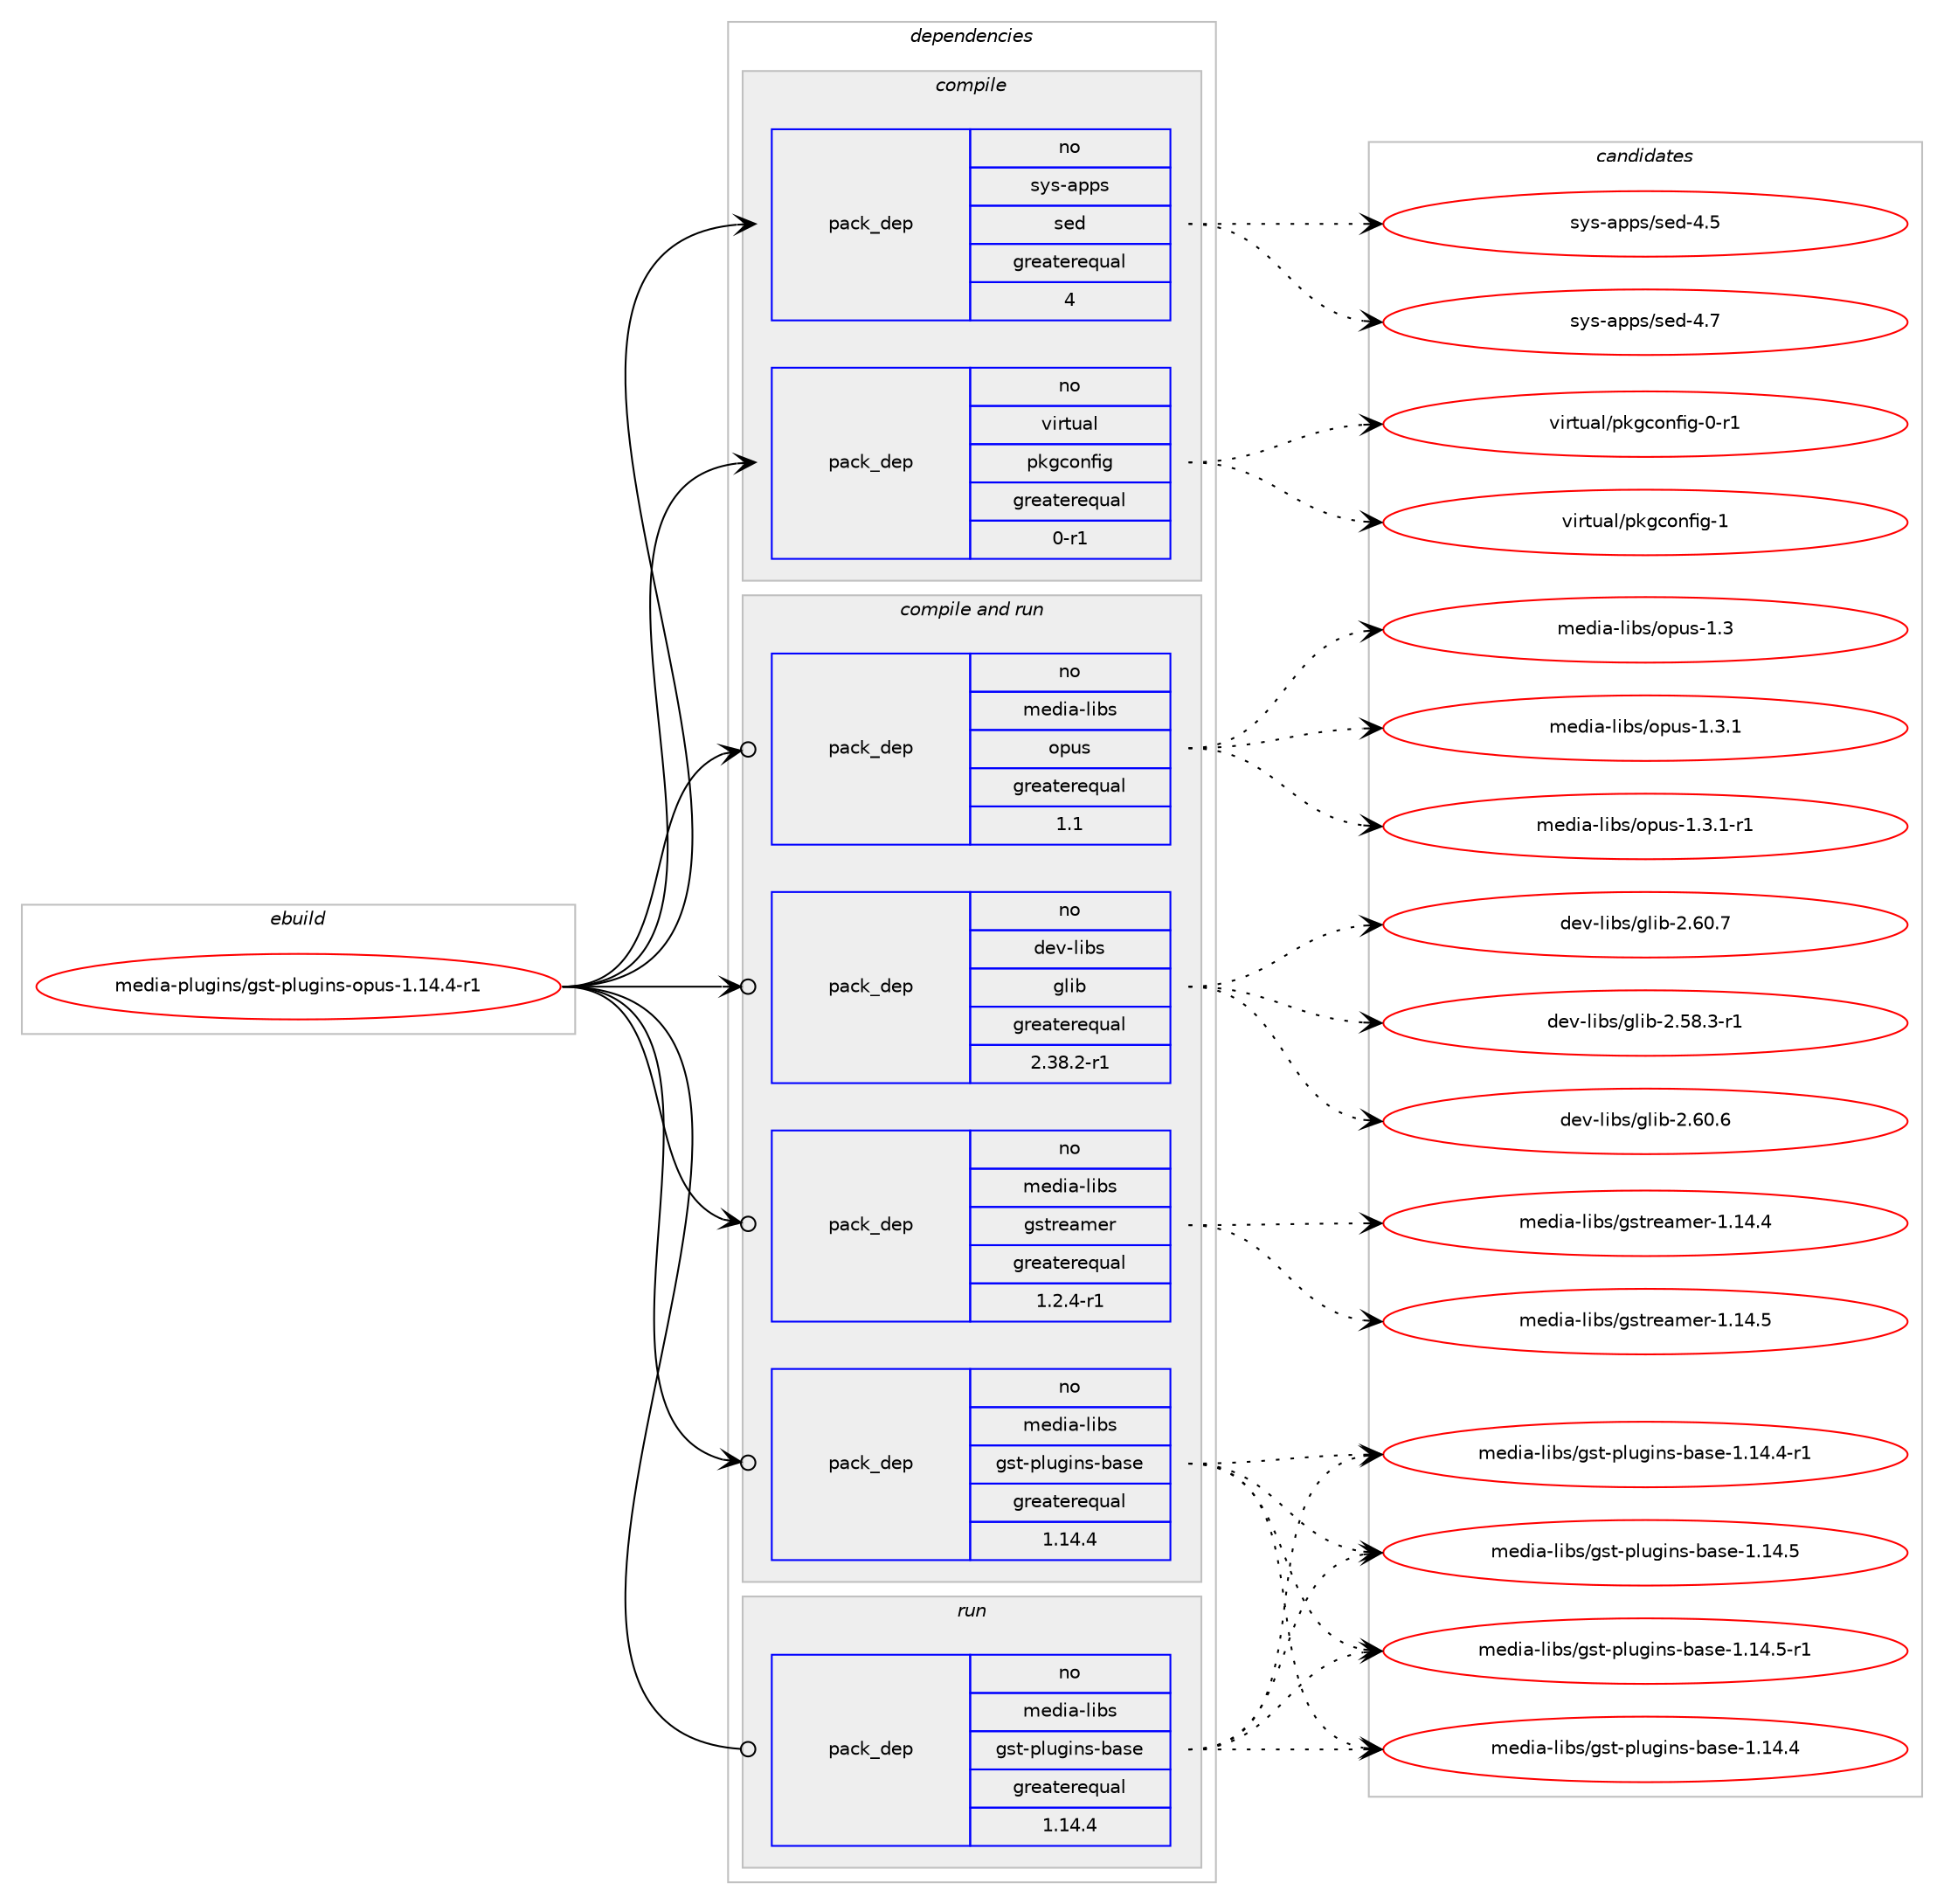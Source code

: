 digraph prolog {

# *************
# Graph options
# *************

newrank=true;
concentrate=true;
compound=true;
graph [rankdir=LR,fontname=Helvetica,fontsize=10,ranksep=1.5];#, ranksep=2.5, nodesep=0.2];
edge  [arrowhead=vee];
node  [fontname=Helvetica,fontsize=10];

# **********
# The ebuild
# **********

subgraph cluster_leftcol {
color=gray;
rank=same;
label=<<i>ebuild</i>>;
id [label="media-plugins/gst-plugins-opus-1.14.4-r1", color=red, width=4, href="../media-plugins/gst-plugins-opus-1.14.4-r1.svg"];
}

# ****************
# The dependencies
# ****************

subgraph cluster_midcol {
color=gray;
label=<<i>dependencies</i>>;
subgraph cluster_compile {
fillcolor="#eeeeee";
style=filled;
label=<<i>compile</i>>;
subgraph pack586617 {
dependency793663 [label=<<TABLE BORDER="0" CELLBORDER="1" CELLSPACING="0" CELLPADDING="4" WIDTH="220"><TR><TD ROWSPAN="6" CELLPADDING="30">pack_dep</TD></TR><TR><TD WIDTH="110">no</TD></TR><TR><TD>sys-apps</TD></TR><TR><TD>sed</TD></TR><TR><TD>greaterequal</TD></TR><TR><TD>4</TD></TR></TABLE>>, shape=none, color=blue];
}
id:e -> dependency793663:w [weight=20,style="solid",arrowhead="vee"];
subgraph pack586618 {
dependency793664 [label=<<TABLE BORDER="0" CELLBORDER="1" CELLSPACING="0" CELLPADDING="4" WIDTH="220"><TR><TD ROWSPAN="6" CELLPADDING="30">pack_dep</TD></TR><TR><TD WIDTH="110">no</TD></TR><TR><TD>virtual</TD></TR><TR><TD>pkgconfig</TD></TR><TR><TD>greaterequal</TD></TR><TR><TD>0-r1</TD></TR></TABLE>>, shape=none, color=blue];
}
id:e -> dependency793664:w [weight=20,style="solid",arrowhead="vee"];
}
subgraph cluster_compileandrun {
fillcolor="#eeeeee";
style=filled;
label=<<i>compile and run</i>>;
subgraph pack586619 {
dependency793665 [label=<<TABLE BORDER="0" CELLBORDER="1" CELLSPACING="0" CELLPADDING="4" WIDTH="220"><TR><TD ROWSPAN="6" CELLPADDING="30">pack_dep</TD></TR><TR><TD WIDTH="110">no</TD></TR><TR><TD>dev-libs</TD></TR><TR><TD>glib</TD></TR><TR><TD>greaterequal</TD></TR><TR><TD>2.38.2-r1</TD></TR></TABLE>>, shape=none, color=blue];
}
id:e -> dependency793665:w [weight=20,style="solid",arrowhead="odotvee"];
subgraph pack586620 {
dependency793666 [label=<<TABLE BORDER="0" CELLBORDER="1" CELLSPACING="0" CELLPADDING="4" WIDTH="220"><TR><TD ROWSPAN="6" CELLPADDING="30">pack_dep</TD></TR><TR><TD WIDTH="110">no</TD></TR><TR><TD>media-libs</TD></TR><TR><TD>gst-plugins-base</TD></TR><TR><TD>greaterequal</TD></TR><TR><TD>1.14.4</TD></TR></TABLE>>, shape=none, color=blue];
}
id:e -> dependency793666:w [weight=20,style="solid",arrowhead="odotvee"];
subgraph pack586621 {
dependency793667 [label=<<TABLE BORDER="0" CELLBORDER="1" CELLSPACING="0" CELLPADDING="4" WIDTH="220"><TR><TD ROWSPAN="6" CELLPADDING="30">pack_dep</TD></TR><TR><TD WIDTH="110">no</TD></TR><TR><TD>media-libs</TD></TR><TR><TD>gstreamer</TD></TR><TR><TD>greaterequal</TD></TR><TR><TD>1.2.4-r1</TD></TR></TABLE>>, shape=none, color=blue];
}
id:e -> dependency793667:w [weight=20,style="solid",arrowhead="odotvee"];
subgraph pack586622 {
dependency793668 [label=<<TABLE BORDER="0" CELLBORDER="1" CELLSPACING="0" CELLPADDING="4" WIDTH="220"><TR><TD ROWSPAN="6" CELLPADDING="30">pack_dep</TD></TR><TR><TD WIDTH="110">no</TD></TR><TR><TD>media-libs</TD></TR><TR><TD>opus</TD></TR><TR><TD>greaterequal</TD></TR><TR><TD>1.1</TD></TR></TABLE>>, shape=none, color=blue];
}
id:e -> dependency793668:w [weight=20,style="solid",arrowhead="odotvee"];
}
subgraph cluster_run {
fillcolor="#eeeeee";
style=filled;
label=<<i>run</i>>;
subgraph pack586623 {
dependency793669 [label=<<TABLE BORDER="0" CELLBORDER="1" CELLSPACING="0" CELLPADDING="4" WIDTH="220"><TR><TD ROWSPAN="6" CELLPADDING="30">pack_dep</TD></TR><TR><TD WIDTH="110">no</TD></TR><TR><TD>media-libs</TD></TR><TR><TD>gst-plugins-base</TD></TR><TR><TD>greaterequal</TD></TR><TR><TD>1.14.4</TD></TR></TABLE>>, shape=none, color=blue];
}
id:e -> dependency793669:w [weight=20,style="solid",arrowhead="odot"];
}
}

# **************
# The candidates
# **************

subgraph cluster_choices {
rank=same;
color=gray;
label=<<i>candidates</i>>;

subgraph choice586617 {
color=black;
nodesep=1;
choice11512111545971121121154711510110045524653 [label="sys-apps/sed-4.5", color=red, width=4,href="../sys-apps/sed-4.5.svg"];
choice11512111545971121121154711510110045524655 [label="sys-apps/sed-4.7", color=red, width=4,href="../sys-apps/sed-4.7.svg"];
dependency793663:e -> choice11512111545971121121154711510110045524653:w [style=dotted,weight="100"];
dependency793663:e -> choice11512111545971121121154711510110045524655:w [style=dotted,weight="100"];
}
subgraph choice586618 {
color=black;
nodesep=1;
choice11810511411611797108471121071039911111010210510345484511449 [label="virtual/pkgconfig-0-r1", color=red, width=4,href="../virtual/pkgconfig-0-r1.svg"];
choice1181051141161179710847112107103991111101021051034549 [label="virtual/pkgconfig-1", color=red, width=4,href="../virtual/pkgconfig-1.svg"];
dependency793664:e -> choice11810511411611797108471121071039911111010210510345484511449:w [style=dotted,weight="100"];
dependency793664:e -> choice1181051141161179710847112107103991111101021051034549:w [style=dotted,weight="100"];
}
subgraph choice586619 {
color=black;
nodesep=1;
choice10010111845108105981154710310810598455046535646514511449 [label="dev-libs/glib-2.58.3-r1", color=red, width=4,href="../dev-libs/glib-2.58.3-r1.svg"];
choice1001011184510810598115471031081059845504654484654 [label="dev-libs/glib-2.60.6", color=red, width=4,href="../dev-libs/glib-2.60.6.svg"];
choice1001011184510810598115471031081059845504654484655 [label="dev-libs/glib-2.60.7", color=red, width=4,href="../dev-libs/glib-2.60.7.svg"];
dependency793665:e -> choice10010111845108105981154710310810598455046535646514511449:w [style=dotted,weight="100"];
dependency793665:e -> choice1001011184510810598115471031081059845504654484654:w [style=dotted,weight="100"];
dependency793665:e -> choice1001011184510810598115471031081059845504654484655:w [style=dotted,weight="100"];
}
subgraph choice586620 {
color=black;
nodesep=1;
choice109101100105974510810598115471031151164511210811710310511011545989711510145494649524652 [label="media-libs/gst-plugins-base-1.14.4", color=red, width=4,href="../media-libs/gst-plugins-base-1.14.4.svg"];
choice1091011001059745108105981154710311511645112108117103105110115459897115101454946495246524511449 [label="media-libs/gst-plugins-base-1.14.4-r1", color=red, width=4,href="../media-libs/gst-plugins-base-1.14.4-r1.svg"];
choice109101100105974510810598115471031151164511210811710310511011545989711510145494649524653 [label="media-libs/gst-plugins-base-1.14.5", color=red, width=4,href="../media-libs/gst-plugins-base-1.14.5.svg"];
choice1091011001059745108105981154710311511645112108117103105110115459897115101454946495246534511449 [label="media-libs/gst-plugins-base-1.14.5-r1", color=red, width=4,href="../media-libs/gst-plugins-base-1.14.5-r1.svg"];
dependency793666:e -> choice109101100105974510810598115471031151164511210811710310511011545989711510145494649524652:w [style=dotted,weight="100"];
dependency793666:e -> choice1091011001059745108105981154710311511645112108117103105110115459897115101454946495246524511449:w [style=dotted,weight="100"];
dependency793666:e -> choice109101100105974510810598115471031151164511210811710310511011545989711510145494649524653:w [style=dotted,weight="100"];
dependency793666:e -> choice1091011001059745108105981154710311511645112108117103105110115459897115101454946495246534511449:w [style=dotted,weight="100"];
}
subgraph choice586621 {
color=black;
nodesep=1;
choice109101100105974510810598115471031151161141019710910111445494649524652 [label="media-libs/gstreamer-1.14.4", color=red, width=4,href="../media-libs/gstreamer-1.14.4.svg"];
choice109101100105974510810598115471031151161141019710910111445494649524653 [label="media-libs/gstreamer-1.14.5", color=red, width=4,href="../media-libs/gstreamer-1.14.5.svg"];
dependency793667:e -> choice109101100105974510810598115471031151161141019710910111445494649524652:w [style=dotted,weight="100"];
dependency793667:e -> choice109101100105974510810598115471031151161141019710910111445494649524653:w [style=dotted,weight="100"];
}
subgraph choice586622 {
color=black;
nodesep=1;
choice1091011001059745108105981154711111211711545494651 [label="media-libs/opus-1.3", color=red, width=4,href="../media-libs/opus-1.3.svg"];
choice10910110010597451081059811547111112117115454946514649 [label="media-libs/opus-1.3.1", color=red, width=4,href="../media-libs/opus-1.3.1.svg"];
choice109101100105974510810598115471111121171154549465146494511449 [label="media-libs/opus-1.3.1-r1", color=red, width=4,href="../media-libs/opus-1.3.1-r1.svg"];
dependency793668:e -> choice1091011001059745108105981154711111211711545494651:w [style=dotted,weight="100"];
dependency793668:e -> choice10910110010597451081059811547111112117115454946514649:w [style=dotted,weight="100"];
dependency793668:e -> choice109101100105974510810598115471111121171154549465146494511449:w [style=dotted,weight="100"];
}
subgraph choice586623 {
color=black;
nodesep=1;
choice109101100105974510810598115471031151164511210811710310511011545989711510145494649524652 [label="media-libs/gst-plugins-base-1.14.4", color=red, width=4,href="../media-libs/gst-plugins-base-1.14.4.svg"];
choice1091011001059745108105981154710311511645112108117103105110115459897115101454946495246524511449 [label="media-libs/gst-plugins-base-1.14.4-r1", color=red, width=4,href="../media-libs/gst-plugins-base-1.14.4-r1.svg"];
choice109101100105974510810598115471031151164511210811710310511011545989711510145494649524653 [label="media-libs/gst-plugins-base-1.14.5", color=red, width=4,href="../media-libs/gst-plugins-base-1.14.5.svg"];
choice1091011001059745108105981154710311511645112108117103105110115459897115101454946495246534511449 [label="media-libs/gst-plugins-base-1.14.5-r1", color=red, width=4,href="../media-libs/gst-plugins-base-1.14.5-r1.svg"];
dependency793669:e -> choice109101100105974510810598115471031151164511210811710310511011545989711510145494649524652:w [style=dotted,weight="100"];
dependency793669:e -> choice1091011001059745108105981154710311511645112108117103105110115459897115101454946495246524511449:w [style=dotted,weight="100"];
dependency793669:e -> choice109101100105974510810598115471031151164511210811710310511011545989711510145494649524653:w [style=dotted,weight="100"];
dependency793669:e -> choice1091011001059745108105981154710311511645112108117103105110115459897115101454946495246534511449:w [style=dotted,weight="100"];
}
}

}
